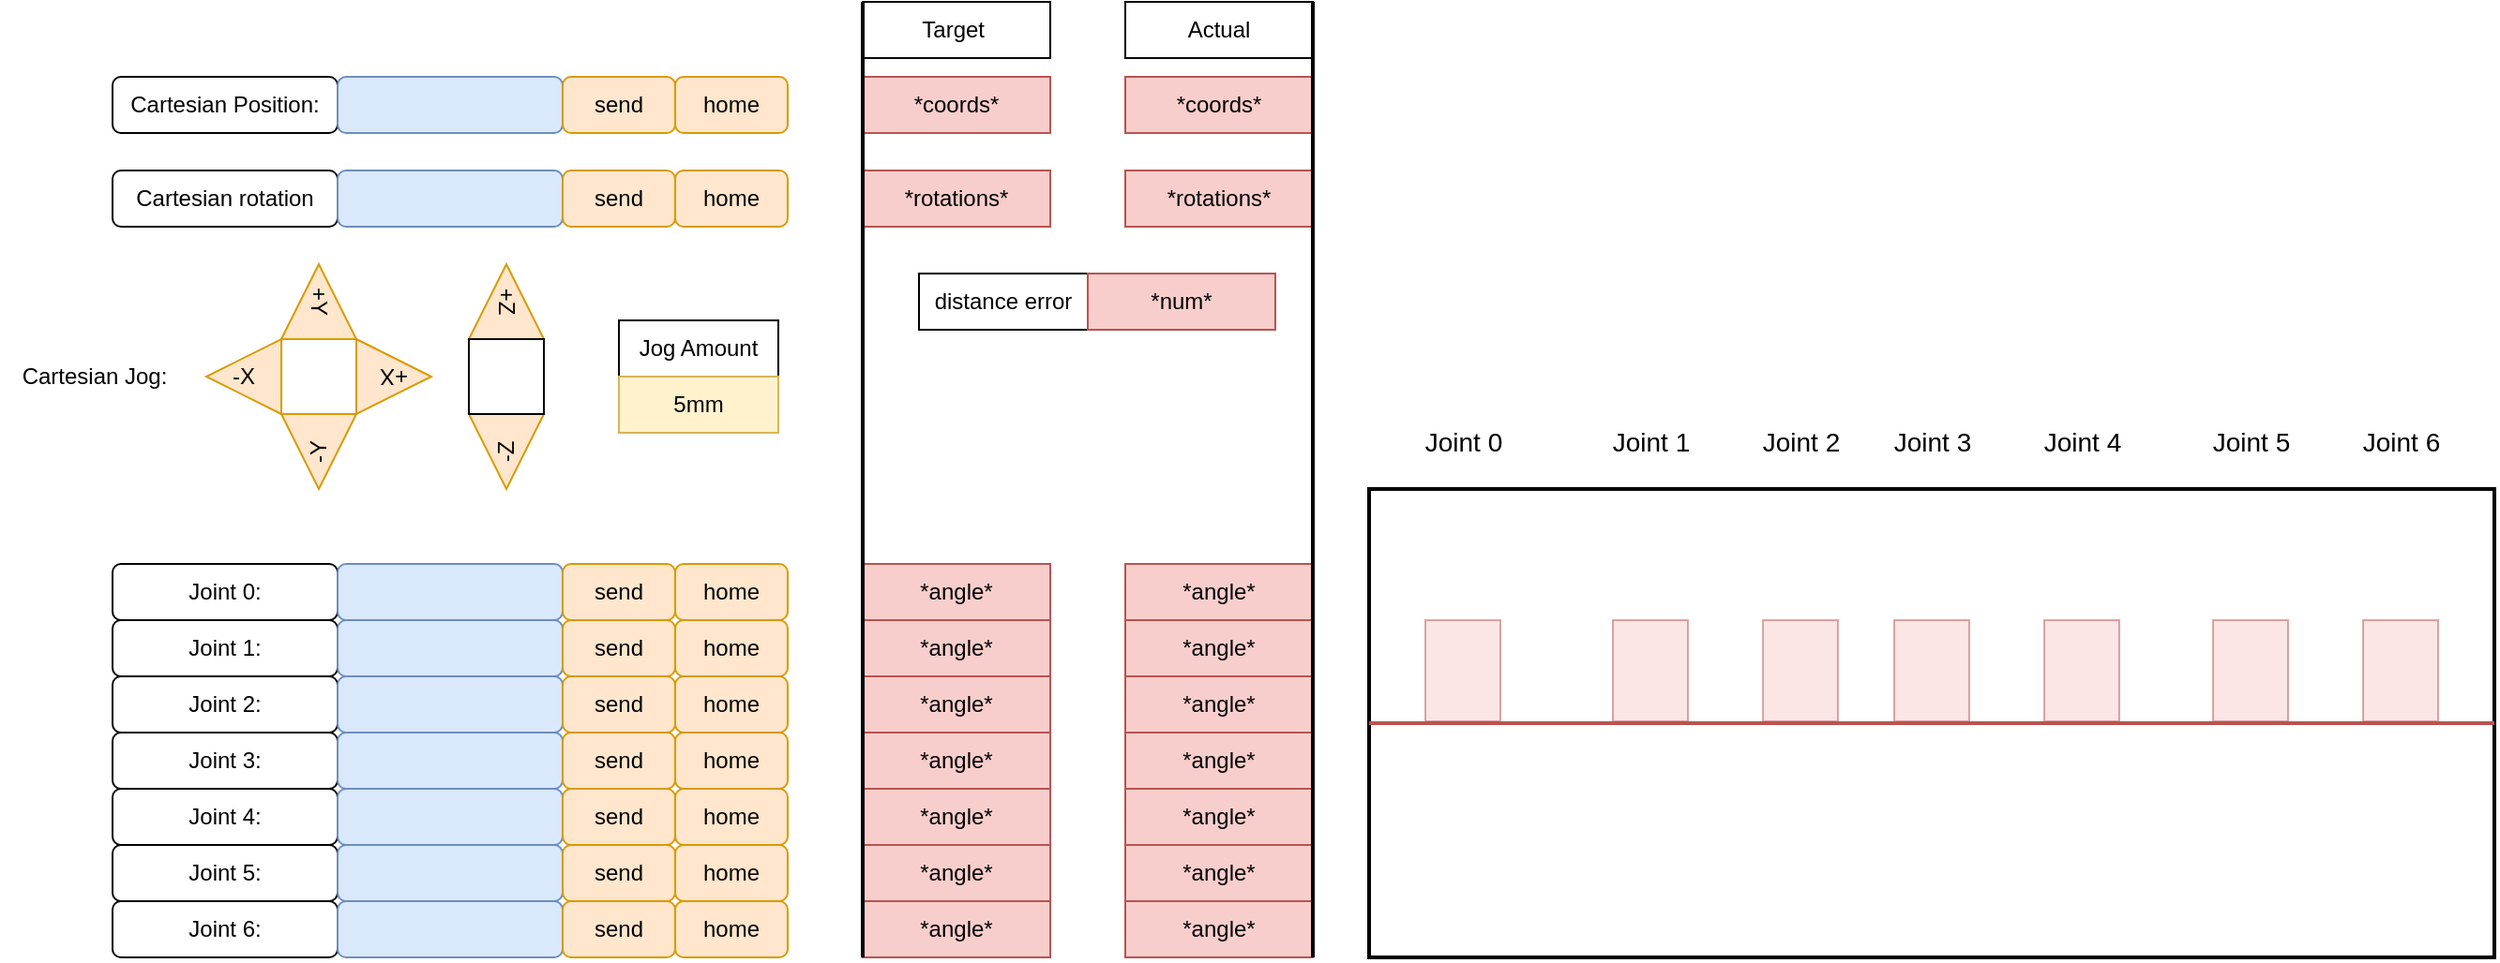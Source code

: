 <mxfile version="24.4.13" type="device">
  <diagram name="Page-1" id="5Nor7fCht9ySFDWixd0p">
    <mxGraphModel dx="794" dy="528" grid="1" gridSize="10" guides="1" tooltips="1" connect="1" arrows="1" fold="1" page="1" pageScale="1" pageWidth="850" pageHeight="1100" math="0" shadow="0">
      <root>
        <mxCell id="0" />
        <mxCell id="1" parent="0" />
        <mxCell id="WH54DxpnAtin512s9r-F-2" value="Cartesian Position:" style="rounded=1;whiteSpace=wrap;html=1;" vertex="1" parent="1">
          <mxGeometry x="100" y="90" width="120" height="30" as="geometry" />
        </mxCell>
        <mxCell id="WH54DxpnAtin512s9r-F-5" value="" style="rounded=1;whiteSpace=wrap;html=1;fillColor=#dae8fc;strokeColor=#6c8ebf;" vertex="1" parent="1">
          <mxGeometry x="220" y="90" width="120" height="30" as="geometry" />
        </mxCell>
        <mxCell id="WH54DxpnAtin512s9r-F-8" value="send" style="rounded=1;whiteSpace=wrap;html=1;fillColor=#ffe6cc;strokeColor=#d79b00;" vertex="1" parent="1">
          <mxGeometry x="340" y="90" width="60" height="30" as="geometry" />
        </mxCell>
        <mxCell id="WH54DxpnAtin512s9r-F-10" value="home" style="rounded=1;whiteSpace=wrap;html=1;fillColor=#ffe6cc;strokeColor=#d79b00;" vertex="1" parent="1">
          <mxGeometry x="400" y="90" width="60" height="30" as="geometry" />
        </mxCell>
        <mxCell id="WH54DxpnAtin512s9r-F-11" value="Cartesian rotation" style="rounded=1;whiteSpace=wrap;html=1;" vertex="1" parent="1">
          <mxGeometry x="100" y="140" width="120" height="30" as="geometry" />
        </mxCell>
        <mxCell id="WH54DxpnAtin512s9r-F-12" value="" style="rounded=1;whiteSpace=wrap;html=1;fillColor=#dae8fc;strokeColor=#6c8ebf;" vertex="1" parent="1">
          <mxGeometry x="220" y="140" width="120" height="30" as="geometry" />
        </mxCell>
        <mxCell id="WH54DxpnAtin512s9r-F-13" value="send" style="rounded=1;whiteSpace=wrap;html=1;fillColor=#ffe6cc;strokeColor=#d79b00;" vertex="1" parent="1">
          <mxGeometry x="340" y="140" width="60" height="30" as="geometry" />
        </mxCell>
        <mxCell id="WH54DxpnAtin512s9r-F-14" value="home" style="rounded=1;whiteSpace=wrap;html=1;fillColor=#ffe6cc;strokeColor=#d79b00;" vertex="1" parent="1">
          <mxGeometry x="400" y="140" width="60" height="30" as="geometry" />
        </mxCell>
        <mxCell id="WH54DxpnAtin512s9r-F-15" value="-X" style="triangle;whiteSpace=wrap;html=1;direction=west;fillColor=#ffe6cc;strokeColor=#d79b00;" vertex="1" parent="1">
          <mxGeometry x="150" y="230" width="40" height="40" as="geometry" />
        </mxCell>
        <mxCell id="WH54DxpnAtin512s9r-F-16" value="+Y" style="triangle;whiteSpace=wrap;html=1;direction=west;rotation=90;fillColor=#ffe6cc;strokeColor=#d79b00;" vertex="1" parent="1">
          <mxGeometry x="190" y="190" width="40" height="40" as="geometry" />
        </mxCell>
        <mxCell id="WH54DxpnAtin512s9r-F-20" value="+X" style="triangle;whiteSpace=wrap;html=1;direction=west;rotation=-180;fillColor=#ffe6cc;strokeColor=#d79b00;" vertex="1" parent="1">
          <mxGeometry x="230" y="230" width="40" height="40" as="geometry" />
        </mxCell>
        <mxCell id="WH54DxpnAtin512s9r-F-21" value="-Y" style="triangle;whiteSpace=wrap;html=1;direction=west;rotation=-90;fillColor=#ffe6cc;strokeColor=#d79b00;" vertex="1" parent="1">
          <mxGeometry x="190" y="270" width="40" height="40" as="geometry" />
        </mxCell>
        <mxCell id="WH54DxpnAtin512s9r-F-22" value="Cartesian Jog:" style="text;html=1;align=center;verticalAlign=middle;resizable=0;points=[];autosize=1;strokeColor=none;fillColor=none;" vertex="1" parent="1">
          <mxGeometry x="40" y="235" width="100" height="30" as="geometry" />
        </mxCell>
        <mxCell id="WH54DxpnAtin512s9r-F-24" value="+Z" style="triangle;whiteSpace=wrap;html=1;direction=west;rotation=90;fillColor=#ffe6cc;strokeColor=#d79b00;" vertex="1" parent="1">
          <mxGeometry x="290" y="190" width="40" height="40" as="geometry" />
        </mxCell>
        <mxCell id="WH54DxpnAtin512s9r-F-25" value="-Z" style="triangle;whiteSpace=wrap;html=1;direction=west;rotation=-90;fillColor=#ffe6cc;strokeColor=#d79b00;" vertex="1" parent="1">
          <mxGeometry x="290" y="270" width="40" height="40" as="geometry" />
        </mxCell>
        <mxCell id="WH54DxpnAtin512s9r-F-26" value="" style="whiteSpace=wrap;html=1;aspect=fixed;" vertex="1" parent="1">
          <mxGeometry x="290" y="230" width="40" height="40" as="geometry" />
        </mxCell>
        <mxCell id="WH54DxpnAtin512s9r-F-27" value="Target&amp;nbsp;" style="rounded=0;whiteSpace=wrap;html=1;" vertex="1" parent="1">
          <mxGeometry x="500" y="50" width="100" height="30" as="geometry" />
        </mxCell>
        <mxCell id="WH54DxpnAtin512s9r-F-29" value="Actual" style="rounded=0;whiteSpace=wrap;html=1;" vertex="1" parent="1">
          <mxGeometry x="640" y="50" width="100" height="30" as="geometry" />
        </mxCell>
        <mxCell id="WH54DxpnAtin512s9r-F-30" value="*coords*" style="rounded=0;whiteSpace=wrap;html=1;fillColor=#f8cecc;strokeColor=#b85450;" vertex="1" parent="1">
          <mxGeometry x="500" y="90" width="100" height="30" as="geometry" />
        </mxCell>
        <mxCell id="WH54DxpnAtin512s9r-F-31" value="*rotations*" style="rounded=0;whiteSpace=wrap;html=1;fillColor=#f8cecc;strokeColor=#b85450;" vertex="1" parent="1">
          <mxGeometry x="500" y="140" width="100" height="30" as="geometry" />
        </mxCell>
        <mxCell id="WH54DxpnAtin512s9r-F-32" value="*coords*" style="rounded=0;whiteSpace=wrap;html=1;fillColor=#f8cecc;strokeColor=#b85450;" vertex="1" parent="1">
          <mxGeometry x="640" y="90" width="100" height="30" as="geometry" />
        </mxCell>
        <mxCell id="WH54DxpnAtin512s9r-F-33" value="*rotations*" style="rounded=0;whiteSpace=wrap;html=1;fillColor=#f8cecc;strokeColor=#b85450;" vertex="1" parent="1">
          <mxGeometry x="640" y="140" width="100" height="30" as="geometry" />
        </mxCell>
        <mxCell id="WH54DxpnAtin512s9r-F-36" value="distance error" style="rounded=0;whiteSpace=wrap;html=1;" vertex="1" parent="1">
          <mxGeometry x="530" y="195" width="90" height="30" as="geometry" />
        </mxCell>
        <mxCell id="WH54DxpnAtin512s9r-F-37" value="*num*" style="rounded=0;whiteSpace=wrap;html=1;fillColor=#f8cecc;strokeColor=#b85450;" vertex="1" parent="1">
          <mxGeometry x="620" y="195" width="100" height="30" as="geometry" />
        </mxCell>
        <mxCell id="WH54DxpnAtin512s9r-F-43" value="Joint 0:" style="rounded=1;whiteSpace=wrap;html=1;" vertex="1" parent="1">
          <mxGeometry x="100" y="350" width="120" height="30" as="geometry" />
        </mxCell>
        <mxCell id="WH54DxpnAtin512s9r-F-44" value="" style="rounded=1;whiteSpace=wrap;html=1;fillColor=#dae8fc;strokeColor=#6c8ebf;" vertex="1" parent="1">
          <mxGeometry x="220" y="350" width="120" height="30" as="geometry" />
        </mxCell>
        <mxCell id="WH54DxpnAtin512s9r-F-45" value="send" style="rounded=1;whiteSpace=wrap;html=1;fillColor=#ffe6cc;strokeColor=#d79b00;" vertex="1" parent="1">
          <mxGeometry x="340" y="350" width="60" height="30" as="geometry" />
        </mxCell>
        <mxCell id="WH54DxpnAtin512s9r-F-46" value="home" style="rounded=1;whiteSpace=wrap;html=1;fillColor=#ffe6cc;strokeColor=#d79b00;" vertex="1" parent="1">
          <mxGeometry x="400" y="350" width="60" height="30" as="geometry" />
        </mxCell>
        <mxCell id="WH54DxpnAtin512s9r-F-47" value="*angle*" style="rounded=0;whiteSpace=wrap;html=1;fillColor=#f8cecc;strokeColor=#b85450;" vertex="1" parent="1">
          <mxGeometry x="500" y="350" width="100" height="30" as="geometry" />
        </mxCell>
        <mxCell id="WH54DxpnAtin512s9r-F-48" value="*angle*" style="rounded=0;whiteSpace=wrap;html=1;fillColor=#f8cecc;strokeColor=#b85450;" vertex="1" parent="1">
          <mxGeometry x="640" y="350" width="100" height="30" as="geometry" />
        </mxCell>
        <mxCell id="WH54DxpnAtin512s9r-F-49" value="Joint 1:" style="rounded=1;whiteSpace=wrap;html=1;" vertex="1" parent="1">
          <mxGeometry x="100" y="380" width="120" height="30" as="geometry" />
        </mxCell>
        <mxCell id="WH54DxpnAtin512s9r-F-50" value="" style="rounded=1;whiteSpace=wrap;html=1;fillColor=#dae8fc;strokeColor=#6c8ebf;" vertex="1" parent="1">
          <mxGeometry x="220" y="380" width="120" height="30" as="geometry" />
        </mxCell>
        <mxCell id="WH54DxpnAtin512s9r-F-51" value="send" style="rounded=1;whiteSpace=wrap;html=1;fillColor=#ffe6cc;strokeColor=#d79b00;" vertex="1" parent="1">
          <mxGeometry x="340" y="380" width="60" height="30" as="geometry" />
        </mxCell>
        <mxCell id="WH54DxpnAtin512s9r-F-52" value="home" style="rounded=1;whiteSpace=wrap;html=1;fillColor=#ffe6cc;strokeColor=#d79b00;" vertex="1" parent="1">
          <mxGeometry x="400" y="380" width="60" height="30" as="geometry" />
        </mxCell>
        <mxCell id="WH54DxpnAtin512s9r-F-53" value="*angle*" style="rounded=0;whiteSpace=wrap;html=1;fillColor=#f8cecc;strokeColor=#b85450;" vertex="1" parent="1">
          <mxGeometry x="500" y="380" width="100" height="30" as="geometry" />
        </mxCell>
        <mxCell id="WH54DxpnAtin512s9r-F-54" value="*angle*" style="rounded=0;whiteSpace=wrap;html=1;fillColor=#f8cecc;strokeColor=#b85450;" vertex="1" parent="1">
          <mxGeometry x="640" y="380" width="100" height="30" as="geometry" />
        </mxCell>
        <mxCell id="WH54DxpnAtin512s9r-F-55" value="Joint 2:" style="rounded=1;whiteSpace=wrap;html=1;" vertex="1" parent="1">
          <mxGeometry x="100" y="410" width="120" height="30" as="geometry" />
        </mxCell>
        <mxCell id="WH54DxpnAtin512s9r-F-56" value="" style="rounded=1;whiteSpace=wrap;html=1;fillColor=#dae8fc;strokeColor=#6c8ebf;" vertex="1" parent="1">
          <mxGeometry x="220" y="410" width="120" height="30" as="geometry" />
        </mxCell>
        <mxCell id="WH54DxpnAtin512s9r-F-57" value="send" style="rounded=1;whiteSpace=wrap;html=1;fillColor=#ffe6cc;strokeColor=#d79b00;" vertex="1" parent="1">
          <mxGeometry x="340" y="410" width="60" height="30" as="geometry" />
        </mxCell>
        <mxCell id="WH54DxpnAtin512s9r-F-58" value="home" style="rounded=1;whiteSpace=wrap;html=1;fillColor=#ffe6cc;strokeColor=#d79b00;" vertex="1" parent="1">
          <mxGeometry x="400" y="410" width="60" height="30" as="geometry" />
        </mxCell>
        <mxCell id="WH54DxpnAtin512s9r-F-59" value="*angle*" style="rounded=0;whiteSpace=wrap;html=1;fillColor=#f8cecc;strokeColor=#b85450;" vertex="1" parent="1">
          <mxGeometry x="500" y="410" width="100" height="30" as="geometry" />
        </mxCell>
        <mxCell id="WH54DxpnAtin512s9r-F-60" value="*angle*" style="rounded=0;whiteSpace=wrap;html=1;fillColor=#f8cecc;strokeColor=#b85450;" vertex="1" parent="1">
          <mxGeometry x="640" y="410" width="100" height="30" as="geometry" />
        </mxCell>
        <mxCell id="WH54DxpnAtin512s9r-F-61" value="Joint 3:" style="rounded=1;whiteSpace=wrap;html=1;" vertex="1" parent="1">
          <mxGeometry x="100" y="440" width="120" height="30" as="geometry" />
        </mxCell>
        <mxCell id="WH54DxpnAtin512s9r-F-62" value="" style="rounded=1;whiteSpace=wrap;html=1;fillColor=#dae8fc;strokeColor=#6c8ebf;" vertex="1" parent="1">
          <mxGeometry x="220" y="440" width="120" height="30" as="geometry" />
        </mxCell>
        <mxCell id="WH54DxpnAtin512s9r-F-63" value="send" style="rounded=1;whiteSpace=wrap;html=1;fillColor=#ffe6cc;strokeColor=#d79b00;" vertex="1" parent="1">
          <mxGeometry x="340" y="440" width="60" height="30" as="geometry" />
        </mxCell>
        <mxCell id="WH54DxpnAtin512s9r-F-64" value="home" style="rounded=1;whiteSpace=wrap;html=1;fillColor=#ffe6cc;strokeColor=#d79b00;" vertex="1" parent="1">
          <mxGeometry x="400" y="440" width="60" height="30" as="geometry" />
        </mxCell>
        <mxCell id="WH54DxpnAtin512s9r-F-65" value="*angle*" style="rounded=0;whiteSpace=wrap;html=1;fillColor=#f8cecc;strokeColor=#b85450;" vertex="1" parent="1">
          <mxGeometry x="500" y="440" width="100" height="30" as="geometry" />
        </mxCell>
        <mxCell id="WH54DxpnAtin512s9r-F-66" value="*angle*" style="rounded=0;whiteSpace=wrap;html=1;fillColor=#f8cecc;strokeColor=#b85450;" vertex="1" parent="1">
          <mxGeometry x="640" y="440" width="100" height="30" as="geometry" />
        </mxCell>
        <mxCell id="WH54DxpnAtin512s9r-F-67" value="Joint 4:" style="rounded=1;whiteSpace=wrap;html=1;" vertex="1" parent="1">
          <mxGeometry x="100" y="470" width="120" height="30" as="geometry" />
        </mxCell>
        <mxCell id="WH54DxpnAtin512s9r-F-68" value="" style="rounded=1;whiteSpace=wrap;html=1;fillColor=#dae8fc;strokeColor=#6c8ebf;" vertex="1" parent="1">
          <mxGeometry x="220" y="470" width="120" height="30" as="geometry" />
        </mxCell>
        <mxCell id="WH54DxpnAtin512s9r-F-69" value="send" style="rounded=1;whiteSpace=wrap;html=1;fillColor=#ffe6cc;strokeColor=#d79b00;" vertex="1" parent="1">
          <mxGeometry x="340" y="470" width="60" height="30" as="geometry" />
        </mxCell>
        <mxCell id="WH54DxpnAtin512s9r-F-70" value="home" style="rounded=1;whiteSpace=wrap;html=1;fillColor=#ffe6cc;strokeColor=#d79b00;" vertex="1" parent="1">
          <mxGeometry x="400" y="470" width="60" height="30" as="geometry" />
        </mxCell>
        <mxCell id="WH54DxpnAtin512s9r-F-71" value="*angle*" style="rounded=0;whiteSpace=wrap;html=1;fillColor=#f8cecc;strokeColor=#b85450;" vertex="1" parent="1">
          <mxGeometry x="500" y="470" width="100" height="30" as="geometry" />
        </mxCell>
        <mxCell id="WH54DxpnAtin512s9r-F-72" value="*angle*" style="rounded=0;whiteSpace=wrap;html=1;fillColor=#f8cecc;strokeColor=#b85450;" vertex="1" parent="1">
          <mxGeometry x="640" y="470" width="100" height="30" as="geometry" />
        </mxCell>
        <mxCell id="WH54DxpnAtin512s9r-F-73" value="Joint 5:" style="rounded=1;whiteSpace=wrap;html=1;" vertex="1" parent="1">
          <mxGeometry x="100" y="500" width="120" height="30" as="geometry" />
        </mxCell>
        <mxCell id="WH54DxpnAtin512s9r-F-74" value="" style="rounded=1;whiteSpace=wrap;html=1;fillColor=#dae8fc;strokeColor=#6c8ebf;" vertex="1" parent="1">
          <mxGeometry x="220" y="500" width="120" height="30" as="geometry" />
        </mxCell>
        <mxCell id="WH54DxpnAtin512s9r-F-75" value="send" style="rounded=1;whiteSpace=wrap;html=1;fillColor=#ffe6cc;strokeColor=#d79b00;" vertex="1" parent="1">
          <mxGeometry x="340" y="500" width="60" height="30" as="geometry" />
        </mxCell>
        <mxCell id="WH54DxpnAtin512s9r-F-76" value="home" style="rounded=1;whiteSpace=wrap;html=1;fillColor=#ffe6cc;strokeColor=#d79b00;" vertex="1" parent="1">
          <mxGeometry x="400" y="500" width="60" height="30" as="geometry" />
        </mxCell>
        <mxCell id="WH54DxpnAtin512s9r-F-77" value="*angle*" style="rounded=0;whiteSpace=wrap;html=1;fillColor=#f8cecc;strokeColor=#b85450;" vertex="1" parent="1">
          <mxGeometry x="500" y="500" width="100" height="30" as="geometry" />
        </mxCell>
        <mxCell id="WH54DxpnAtin512s9r-F-78" value="*angle*" style="rounded=0;whiteSpace=wrap;html=1;fillColor=#f8cecc;strokeColor=#b85450;" vertex="1" parent="1">
          <mxGeometry x="640" y="500" width="100" height="30" as="geometry" />
        </mxCell>
        <mxCell id="WH54DxpnAtin512s9r-F-79" value="Joint 6:" style="rounded=1;whiteSpace=wrap;html=1;" vertex="1" parent="1">
          <mxGeometry x="100" y="530" width="120" height="30" as="geometry" />
        </mxCell>
        <mxCell id="WH54DxpnAtin512s9r-F-80" value="" style="rounded=1;whiteSpace=wrap;html=1;fillColor=#dae8fc;strokeColor=#6c8ebf;" vertex="1" parent="1">
          <mxGeometry x="220" y="530" width="120" height="30" as="geometry" />
        </mxCell>
        <mxCell id="WH54DxpnAtin512s9r-F-81" value="send" style="rounded=1;whiteSpace=wrap;html=1;fillColor=#ffe6cc;strokeColor=#d79b00;" vertex="1" parent="1">
          <mxGeometry x="340" y="530" width="60" height="30" as="geometry" />
        </mxCell>
        <mxCell id="WH54DxpnAtin512s9r-F-82" value="home" style="rounded=1;whiteSpace=wrap;html=1;fillColor=#ffe6cc;strokeColor=#d79b00;" vertex="1" parent="1">
          <mxGeometry x="400" y="530" width="60" height="30" as="geometry" />
        </mxCell>
        <mxCell id="WH54DxpnAtin512s9r-F-83" value="*angle*" style="rounded=0;whiteSpace=wrap;html=1;fillColor=#f8cecc;strokeColor=#b85450;" vertex="1" parent="1">
          <mxGeometry x="500" y="530" width="100" height="30" as="geometry" />
        </mxCell>
        <mxCell id="WH54DxpnAtin512s9r-F-84" value="*angle*" style="rounded=0;whiteSpace=wrap;html=1;fillColor=#f8cecc;strokeColor=#b85450;" vertex="1" parent="1">
          <mxGeometry x="640" y="530" width="100" height="30" as="geometry" />
        </mxCell>
        <mxCell id="WH54DxpnAtin512s9r-F-93" style="edgeStyle=orthogonalEdgeStyle;rounded=0;orthogonalLoop=1;jettySize=auto;html=1;exitX=1;exitY=0;exitDx=0;exitDy=0;strokeWidth=2;endArrow=none;endFill=0;entryX=1;entryY=1;entryDx=0;entryDy=0;" edge="1" parent="1" source="WH54DxpnAtin512s9r-F-29" target="WH54DxpnAtin512s9r-F-84">
          <mxGeometry relative="1" as="geometry">
            <mxPoint x="750" y="550" as="targetPoint" />
            <Array as="points">
              <mxPoint x="740" y="80" />
              <mxPoint x="740" y="80" />
            </Array>
          </mxGeometry>
        </mxCell>
        <mxCell id="WH54DxpnAtin512s9r-F-92" style="edgeStyle=orthogonalEdgeStyle;rounded=0;orthogonalLoop=1;jettySize=auto;html=1;exitX=0;exitY=0;exitDx=0;exitDy=0;entryX=0;entryY=1;entryDx=0;entryDy=0;strokeWidth=2;endArrow=none;endFill=0;" edge="1" parent="1" source="WH54DxpnAtin512s9r-F-27" target="WH54DxpnAtin512s9r-F-83">
          <mxGeometry relative="1" as="geometry">
            <mxPoint x="500" y="590" as="targetPoint" />
            <Array as="points">
              <mxPoint x="500" y="160" />
              <mxPoint x="500" y="160" />
            </Array>
          </mxGeometry>
        </mxCell>
        <mxCell id="WH54DxpnAtin512s9r-F-94" value="Jog Amount" style="rounded=0;whiteSpace=wrap;html=1;" vertex="1" parent="1">
          <mxGeometry x="370" y="220" width="85" height="30" as="geometry" />
        </mxCell>
        <mxCell id="WH54DxpnAtin512s9r-F-97" value="5mm" style="rounded=0;whiteSpace=wrap;html=1;fillColor=#fff2cc;strokeColor=#d6b656;" vertex="1" parent="1">
          <mxGeometry x="370" y="250" width="85" height="30" as="geometry" />
        </mxCell>
        <mxCell id="WH54DxpnAtin512s9r-F-99" value="" style="rounded=0;whiteSpace=wrap;html=1;strokeWidth=2;glass=0;shadow=0;fillStyle=solid;" vertex="1" parent="1">
          <mxGeometry x="770" y="310" width="600" height="250" as="geometry" />
        </mxCell>
        <mxCell id="WH54DxpnAtin512s9r-F-100" value="" style="endArrow=none;html=1;rounded=0;exitX=0;exitY=0.5;exitDx=0;exitDy=0;entryX=1;entryY=0.5;entryDx=0;entryDy=0;strokeWidth=2;fillColor=#f8cecc;strokeColor=#b85450;" edge="1" parent="1" source="WH54DxpnAtin512s9r-F-99" target="WH54DxpnAtin512s9r-F-99">
          <mxGeometry width="50" height="50" relative="1" as="geometry">
            <mxPoint x="930" y="370" as="sourcePoint" />
            <mxPoint x="980" y="320" as="targetPoint" />
          </mxGeometry>
        </mxCell>
        <mxCell id="WH54DxpnAtin512s9r-F-105" value="&lt;font style=&quot;font-size: 14px;&quot;&gt;Joint 0&lt;/font&gt;" style="text;html=1;align=center;verticalAlign=middle;resizable=0;points=[];autosize=1;strokeColor=none;fillColor=none;fontFamily=Helvetica;fontSize=11;fontColor=default;labelBackgroundColor=default;strokeWidth=2;" vertex="1" parent="1">
          <mxGeometry x="790" y="270" width="60" height="30" as="geometry" />
        </mxCell>
        <mxCell id="WH54DxpnAtin512s9r-F-107" value="&lt;font style=&quot;font-size: 14px;&quot;&gt;Joint 1&lt;/font&gt;" style="text;html=1;align=center;verticalAlign=middle;resizable=0;points=[];autosize=1;strokeColor=none;fillColor=none;fontFamily=Helvetica;fontSize=11;fontColor=default;labelBackgroundColor=default;strokeWidth=2;" vertex="1" parent="1">
          <mxGeometry x="890" y="270" width="60" height="30" as="geometry" />
        </mxCell>
        <mxCell id="WH54DxpnAtin512s9r-F-108" value="&lt;font style=&quot;font-size: 14px;&quot;&gt;Joint 3&lt;/font&gt;" style="text;html=1;align=center;verticalAlign=middle;resizable=0;points=[];autosize=1;strokeColor=none;fillColor=none;fontFamily=Helvetica;fontSize=11;fontColor=default;labelBackgroundColor=default;strokeWidth=2;" vertex="1" parent="1">
          <mxGeometry x="1040" y="270" width="60" height="30" as="geometry" />
        </mxCell>
        <mxCell id="WH54DxpnAtin512s9r-F-109" value="&lt;font style=&quot;font-size: 14px;&quot;&gt;Joint 6&lt;/font&gt;" style="text;html=1;align=center;verticalAlign=middle;resizable=0;points=[];autosize=1;strokeColor=none;fillColor=none;fontFamily=Helvetica;fontSize=11;fontColor=default;labelBackgroundColor=default;strokeWidth=2;" vertex="1" parent="1">
          <mxGeometry x="1290" y="270" width="60" height="30" as="geometry" />
        </mxCell>
        <mxCell id="WH54DxpnAtin512s9r-F-110" value="&lt;font style=&quot;font-size: 14px;&quot;&gt;Joint 2&lt;/font&gt;" style="text;html=1;align=center;verticalAlign=middle;resizable=0;points=[];autosize=1;strokeColor=none;fillColor=none;fontFamily=Helvetica;fontSize=11;fontColor=default;labelBackgroundColor=default;strokeWidth=2;" vertex="1" parent="1">
          <mxGeometry x="970" y="270" width="60" height="30" as="geometry" />
        </mxCell>
        <mxCell id="WH54DxpnAtin512s9r-F-111" value="&lt;font style=&quot;font-size: 14px;&quot;&gt;Joint 4&lt;/font&gt;" style="text;html=1;align=center;verticalAlign=middle;resizable=0;points=[];autosize=1;strokeColor=none;fillColor=none;fontFamily=Helvetica;fontSize=11;fontColor=default;labelBackgroundColor=default;strokeWidth=2;" vertex="1" parent="1">
          <mxGeometry x="1120" y="270" width="60" height="30" as="geometry" />
        </mxCell>
        <mxCell id="WH54DxpnAtin512s9r-F-112" value="&lt;font style=&quot;font-size: 14px;&quot;&gt;Joint 5&lt;/font&gt;" style="text;html=1;align=center;verticalAlign=middle;resizable=0;points=[];autosize=1;strokeColor=none;fillColor=none;fontFamily=Helvetica;fontSize=11;fontColor=default;labelBackgroundColor=default;strokeWidth=2;" vertex="1" parent="1">
          <mxGeometry x="1210" y="270" width="60" height="30" as="geometry" />
        </mxCell>
        <mxCell id="WH54DxpnAtin512s9r-F-116" value="" style="rounded=0;whiteSpace=wrap;html=1;fontFamily=Helvetica;fontSize=11;labelBackgroundColor=default;imageHeight=20;fillOpacity=50;strokeOpacity=50;fillColor=#f8cecc;strokeColor=#b85450;" vertex="1" parent="1">
          <mxGeometry x="800" y="380" width="40" height="54" as="geometry" />
        </mxCell>
        <mxCell id="WH54DxpnAtin512s9r-F-121" value="" style="rounded=0;whiteSpace=wrap;html=1;fontFamily=Helvetica;fontSize=11;labelBackgroundColor=default;imageHeight=20;fillOpacity=50;strokeOpacity=50;fillColor=#f8cecc;strokeColor=#b85450;" vertex="1" parent="1">
          <mxGeometry x="900" y="380" width="40" height="54" as="geometry" />
        </mxCell>
        <mxCell id="WH54DxpnAtin512s9r-F-122" value="" style="rounded=0;whiteSpace=wrap;html=1;fontFamily=Helvetica;fontSize=11;labelBackgroundColor=default;imageHeight=20;fillOpacity=50;strokeOpacity=50;fillColor=#f8cecc;strokeColor=#b85450;" vertex="1" parent="1">
          <mxGeometry x="980" y="380" width="40" height="54" as="geometry" />
        </mxCell>
        <mxCell id="WH54DxpnAtin512s9r-F-123" value="" style="rounded=0;whiteSpace=wrap;html=1;fontFamily=Helvetica;fontSize=11;labelBackgroundColor=default;imageHeight=20;fillOpacity=50;strokeOpacity=50;fillColor=#f8cecc;strokeColor=#b85450;" vertex="1" parent="1">
          <mxGeometry x="1050" y="380" width="40" height="54" as="geometry" />
        </mxCell>
        <mxCell id="WH54DxpnAtin512s9r-F-124" value="" style="rounded=0;whiteSpace=wrap;html=1;fontFamily=Helvetica;fontSize=11;labelBackgroundColor=default;imageHeight=20;fillOpacity=50;strokeOpacity=50;fillColor=#f8cecc;strokeColor=#b85450;" vertex="1" parent="1">
          <mxGeometry x="1130" y="380" width="40" height="54" as="geometry" />
        </mxCell>
        <mxCell id="WH54DxpnAtin512s9r-F-125" value="" style="rounded=0;whiteSpace=wrap;html=1;fontFamily=Helvetica;fontSize=11;labelBackgroundColor=default;imageHeight=20;fillOpacity=50;strokeOpacity=50;fillColor=#f8cecc;strokeColor=#b85450;" vertex="1" parent="1">
          <mxGeometry x="1220" y="380" width="40" height="54" as="geometry" />
        </mxCell>
        <mxCell id="WH54DxpnAtin512s9r-F-126" value="" style="rounded=0;whiteSpace=wrap;html=1;fontFamily=Helvetica;fontSize=11;labelBackgroundColor=default;imageHeight=20;fillOpacity=50;strokeOpacity=50;fillColor=#f8cecc;strokeColor=#b85450;" vertex="1" parent="1">
          <mxGeometry x="1300" y="380" width="40" height="54" as="geometry" />
        </mxCell>
      </root>
    </mxGraphModel>
  </diagram>
</mxfile>
